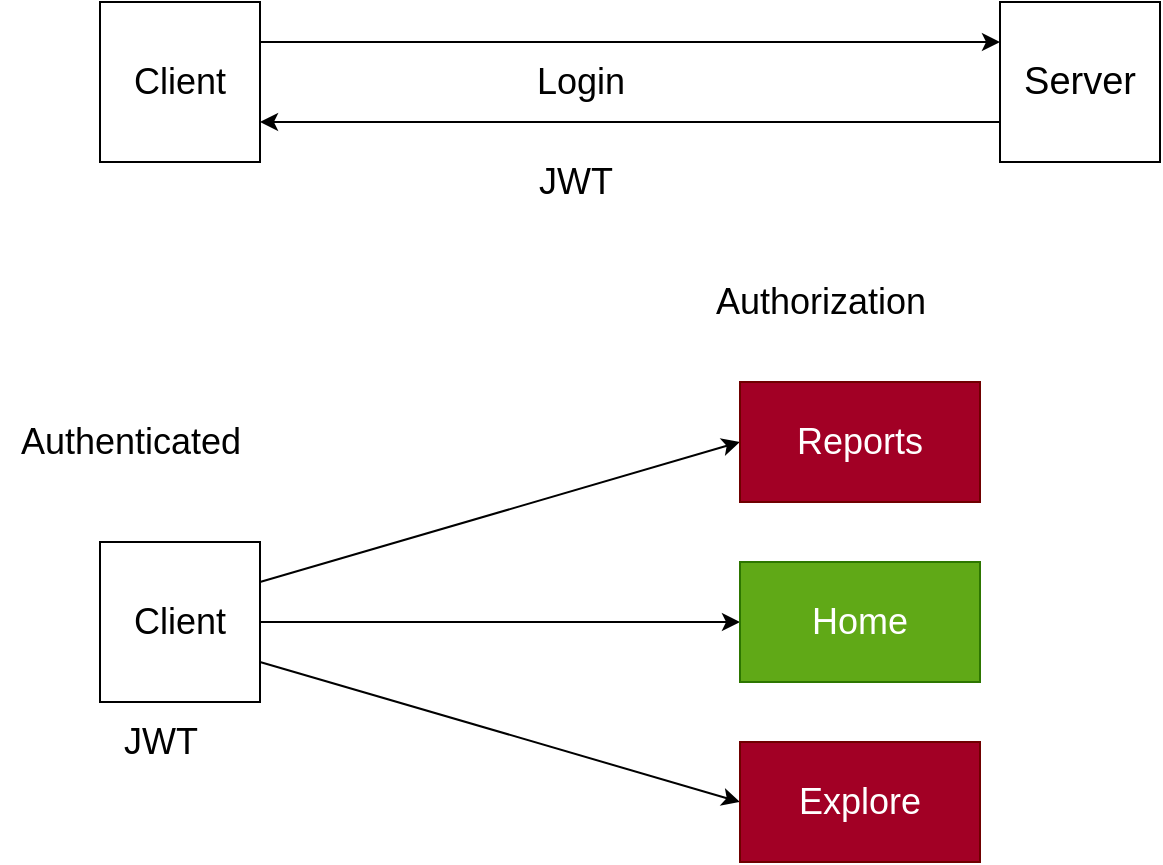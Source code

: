 <mxfile>
    <diagram id="6nlJLA4NUU9i7DTYPHYQ" name="Page-1">
        <mxGraphModel dx="664" dy="395" grid="1" gridSize="10" guides="1" tooltips="1" connect="1" arrows="1" fold="1" page="1" pageScale="1" pageWidth="850" pageHeight="1100" math="0" shadow="0">
            <root>
                <mxCell id="0"/>
                <mxCell id="1" parent="0"/>
                <mxCell id="4" style="edgeStyle=none;html=1;exitX=1;exitY=0.25;exitDx=0;exitDy=0;entryX=0;entryY=0.25;entryDx=0;entryDy=0;fontSize=18;" edge="1" parent="1" source="2" target="3">
                    <mxGeometry relative="1" as="geometry"/>
                </mxCell>
                <mxCell id="2" value="&lt;font style=&quot;font-size: 18px;&quot;&gt;Client&lt;/font&gt;" style="whiteSpace=wrap;html=1;aspect=fixed;" vertex="1" parent="1">
                    <mxGeometry x="70" y="110" width="80" height="80" as="geometry"/>
                </mxCell>
                <mxCell id="5" style="edgeStyle=none;html=1;exitX=0;exitY=0.75;exitDx=0;exitDy=0;entryX=1;entryY=0.75;entryDx=0;entryDy=0;fontSize=18;" edge="1" parent="1" source="3" target="2">
                    <mxGeometry relative="1" as="geometry"/>
                </mxCell>
                <mxCell id="3" value="&lt;font style=&quot;font-size: 19px;&quot;&gt;Server&lt;/font&gt;" style="whiteSpace=wrap;html=1;aspect=fixed;" vertex="1" parent="1">
                    <mxGeometry x="520" y="110" width="80" height="80" as="geometry"/>
                </mxCell>
                <mxCell id="6" value="Login" style="text;html=1;align=center;verticalAlign=middle;resizable=0;points=[];autosize=1;strokeColor=none;fillColor=none;fontSize=18;" vertex="1" parent="1">
                    <mxGeometry x="275" y="130" width="70" height="40" as="geometry"/>
                </mxCell>
                <mxCell id="7" value="JWT&amp;nbsp;" style="text;html=1;align=center;verticalAlign=middle;resizable=0;points=[];autosize=1;strokeColor=none;fillColor=none;fontSize=18;" vertex="1" parent="1">
                    <mxGeometry x="275" y="180" width="70" height="40" as="geometry"/>
                </mxCell>
                <mxCell id="12" style="edgeStyle=none;html=1;exitX=1;exitY=0.25;exitDx=0;exitDy=0;entryX=0;entryY=0.5;entryDx=0;entryDy=0;fontSize=18;" edge="1" parent="1" source="8" target="9">
                    <mxGeometry relative="1" as="geometry"/>
                </mxCell>
                <mxCell id="13" style="edgeStyle=none;html=1;exitX=1;exitY=0.5;exitDx=0;exitDy=0;entryX=0;entryY=0.5;entryDx=0;entryDy=0;fontSize=18;" edge="1" parent="1" source="8" target="10">
                    <mxGeometry relative="1" as="geometry"/>
                </mxCell>
                <mxCell id="14" style="edgeStyle=none;html=1;exitX=1;exitY=0.75;exitDx=0;exitDy=0;entryX=0;entryY=0.5;entryDx=0;entryDy=0;fontSize=18;" edge="1" parent="1" source="8" target="11">
                    <mxGeometry relative="1" as="geometry"/>
                </mxCell>
                <mxCell id="8" value="Client" style="whiteSpace=wrap;html=1;aspect=fixed;fontSize=18;" vertex="1" parent="1">
                    <mxGeometry x="70" y="380" width="80" height="80" as="geometry"/>
                </mxCell>
                <mxCell id="9" value="Reports" style="rounded=0;whiteSpace=wrap;html=1;fontSize=18;fillColor=#a20025;fontColor=#ffffff;strokeColor=#6F0000;" vertex="1" parent="1">
                    <mxGeometry x="390" y="300" width="120" height="60" as="geometry"/>
                </mxCell>
                <mxCell id="10" value="Home" style="rounded=0;whiteSpace=wrap;html=1;fontSize=18;fillColor=#60a917;fontColor=#ffffff;strokeColor=#2D7600;" vertex="1" parent="1">
                    <mxGeometry x="390" y="390" width="120" height="60" as="geometry"/>
                </mxCell>
                <mxCell id="11" value="Explore" style="rounded=0;whiteSpace=wrap;html=1;fontSize=18;fillColor=#a20025;fontColor=#ffffff;strokeColor=#6F0000;" vertex="1" parent="1">
                    <mxGeometry x="390" y="480" width="120" height="60" as="geometry"/>
                </mxCell>
                <mxCell id="15" value="JWT" style="text;html=1;align=center;verticalAlign=middle;resizable=0;points=[];autosize=1;strokeColor=none;fillColor=none;fontSize=18;" vertex="1" parent="1">
                    <mxGeometry x="70" y="460" width="60" height="40" as="geometry"/>
                </mxCell>
                <mxCell id="16" value="Authenticated" style="text;html=1;align=center;verticalAlign=middle;resizable=0;points=[];autosize=1;strokeColor=none;fillColor=none;fontSize=18;" vertex="1" parent="1">
                    <mxGeometry x="20" y="310" width="130" height="40" as="geometry"/>
                </mxCell>
                <mxCell id="17" value="Authorization" style="text;html=1;align=center;verticalAlign=middle;resizable=0;points=[];autosize=1;strokeColor=none;fillColor=none;fontSize=18;" vertex="1" parent="1">
                    <mxGeometry x="365" y="240" width="130" height="40" as="geometry"/>
                </mxCell>
            </root>
        </mxGraphModel>
    </diagram>
</mxfile>
